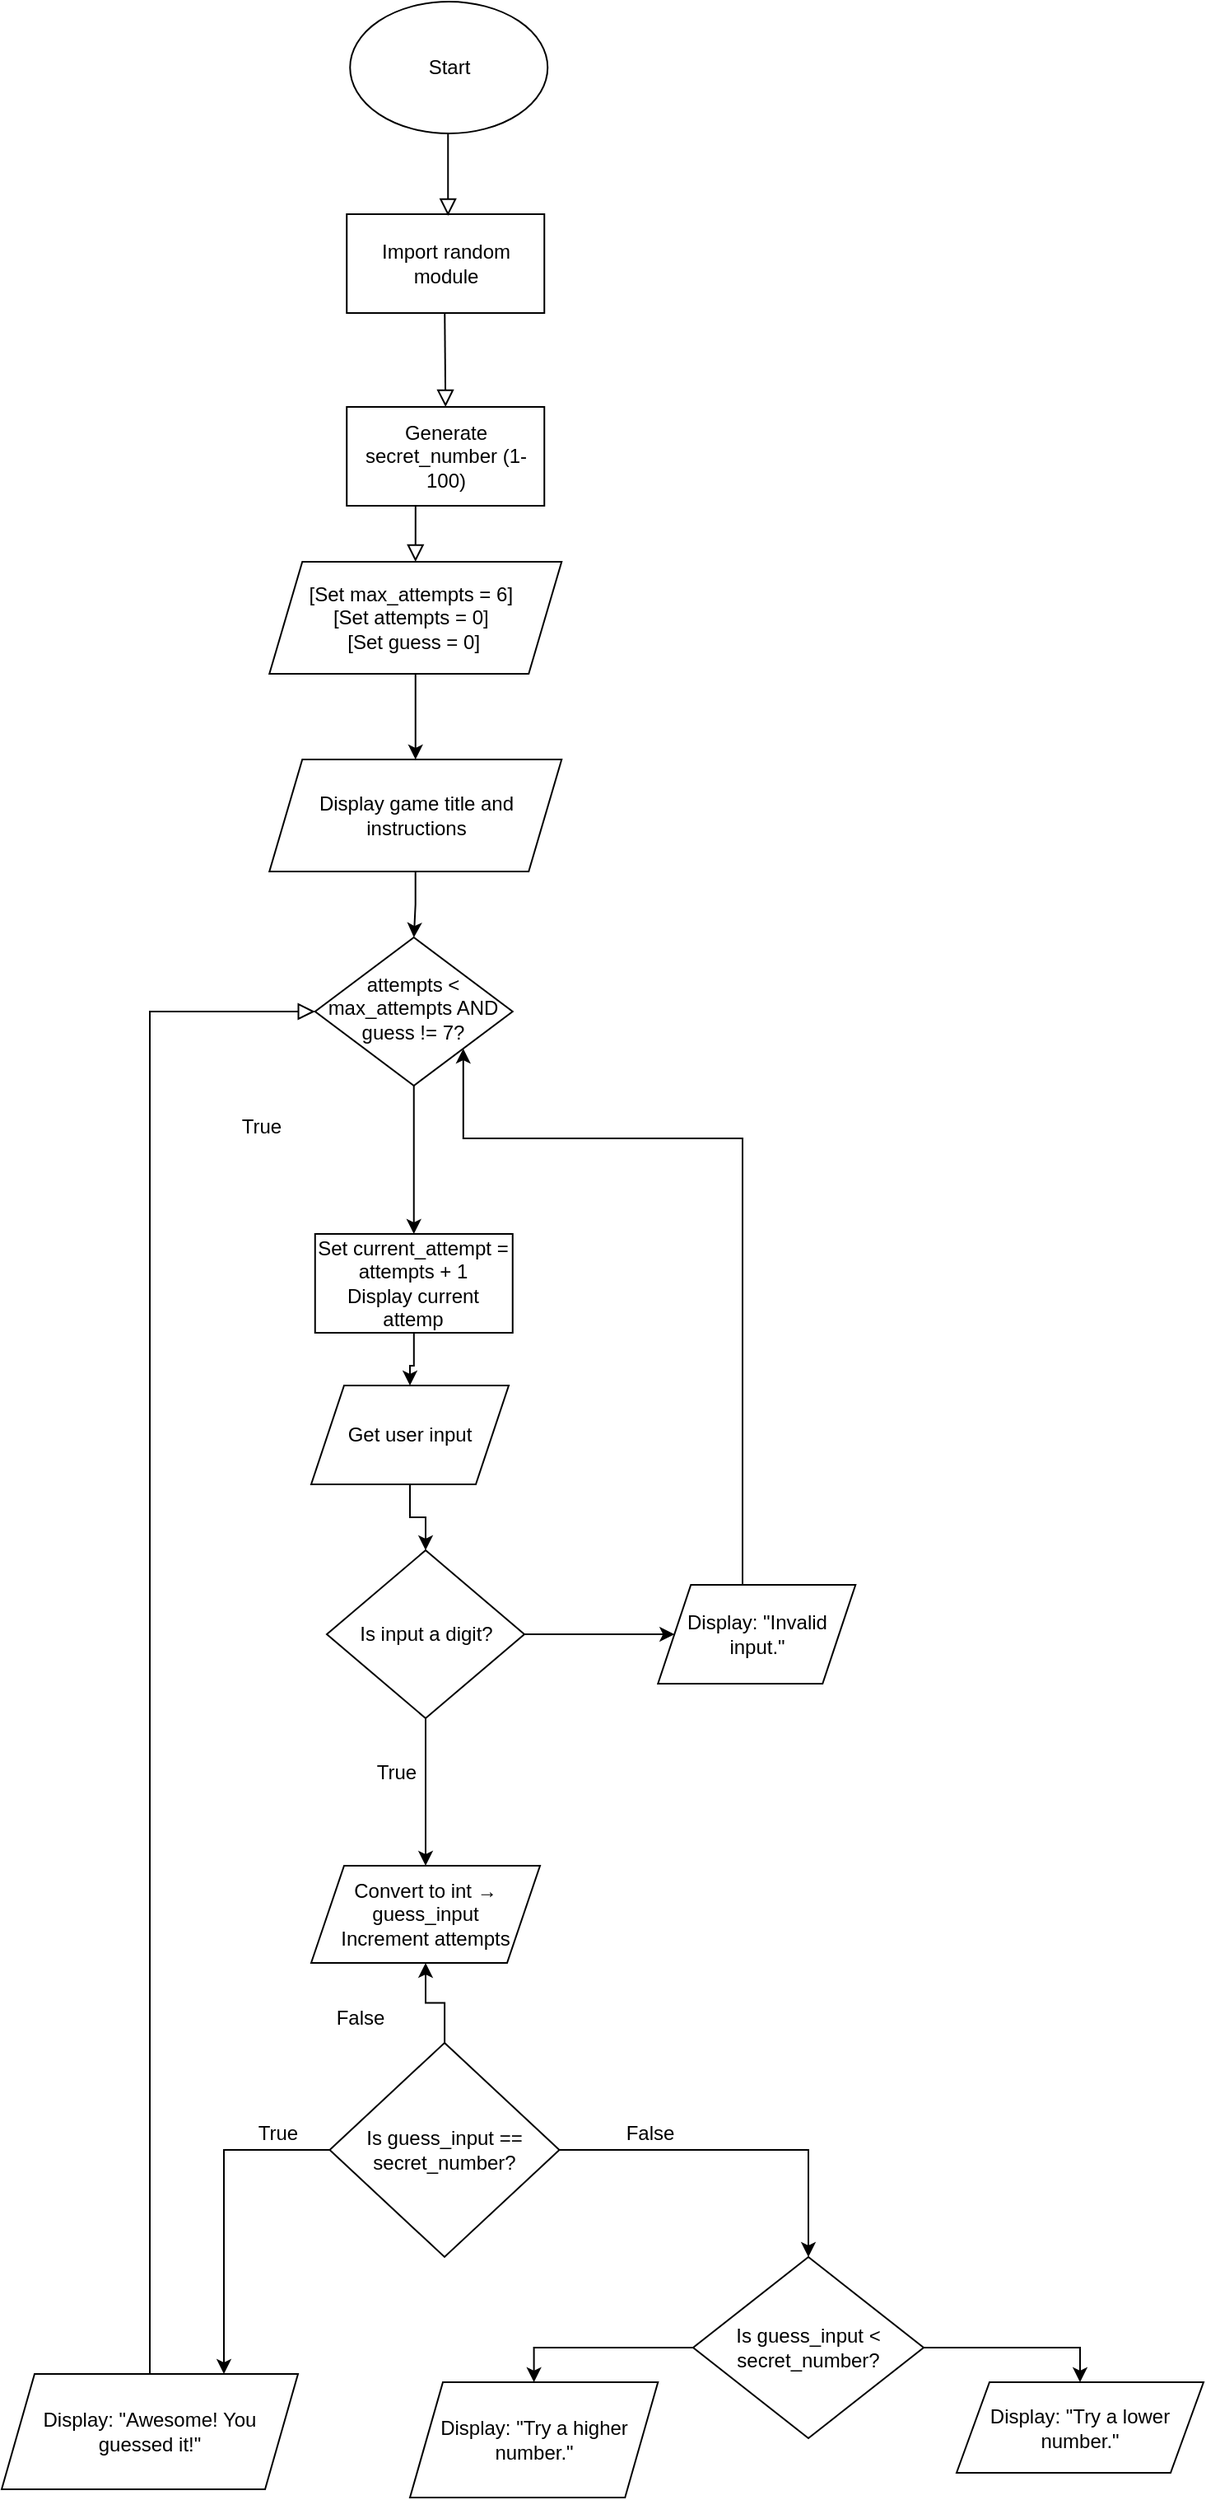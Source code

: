 <mxfile version="26.1.1">
  <diagram name="Page-1" id="0ilGx0-LzVXa4uGQeYYC">
    <mxGraphModel dx="2074" dy="2198" grid="1" gridSize="10" guides="1" tooltips="1" connect="1" arrows="1" fold="1" page="1" pageScale="1" pageWidth="850" pageHeight="1100" math="0" shadow="0">
      <root>
        <mxCell id="0" />
        <mxCell id="1" parent="0" />
        <mxCell id="G4udvpyZ8JozxQHb2qmP-2" value="Start" style="ellipse;whiteSpace=wrap;html=1;" vertex="1" parent="1">
          <mxGeometry x="231.62" y="-240" width="120" height="80" as="geometry" />
        </mxCell>
        <mxCell id="G4udvpyZ8JozxQHb2qmP-42" style="edgeStyle=orthogonalEdgeStyle;rounded=0;orthogonalLoop=1;jettySize=auto;html=1;" edge="1" parent="1" source="G4udvpyZ8JozxQHb2qmP-3" target="G4udvpyZ8JozxQHb2qmP-41">
          <mxGeometry relative="1" as="geometry" />
        </mxCell>
        <mxCell id="G4udvpyZ8JozxQHb2qmP-3" value="&lt;div&gt;[Set max_attempts = 6]&amp;nbsp;&amp;nbsp;&lt;/div&gt;&lt;div&gt;[Set attempts = 0]&amp;nbsp;&amp;nbsp;&lt;/div&gt;&lt;div&gt;[Set guess = 0]&amp;nbsp;&lt;/div&gt;" style="shape=parallelogram;perimeter=parallelogramPerimeter;whiteSpace=wrap;html=1;fixedSize=1;" vertex="1" parent="1">
          <mxGeometry x="182.62" y="100" width="177.5" height="68" as="geometry" />
        </mxCell>
        <mxCell id="G4udvpyZ8JozxQHb2qmP-4" value="" style="rounded=0;html=1;jettySize=auto;orthogonalLoop=1;fontSize=11;endArrow=block;endFill=0;endSize=8;strokeWidth=1;shadow=0;labelBackgroundColor=none;edgeStyle=orthogonalEdgeStyle;exitX=0.5;exitY=1;exitDx=0;exitDy=0;entryX=0.5;entryY=0;entryDx=0;entryDy=0;" edge="1" parent="1" source="G4udvpyZ8JozxQHb2qmP-16" target="G4udvpyZ8JozxQHb2qmP-3">
          <mxGeometry relative="1" as="geometry">
            <mxPoint x="290.62" y="58" as="sourcePoint" />
            <mxPoint x="280.62" y="118" as="targetPoint" />
          </mxGeometry>
        </mxCell>
        <mxCell id="G4udvpyZ8JozxQHb2qmP-47" style="edgeStyle=orthogonalEdgeStyle;rounded=0;orthogonalLoop=1;jettySize=auto;html=1;" edge="1" parent="1" source="G4udvpyZ8JozxQHb2qmP-5" target="G4udvpyZ8JozxQHb2qmP-13">
          <mxGeometry relative="1" as="geometry" />
        </mxCell>
        <mxCell id="G4udvpyZ8JozxQHb2qmP-5" value="attempts &amp;lt; max_attempts AND guess != 7?" style="rhombus;whiteSpace=wrap;html=1;shadow=0;fontFamily=Helvetica;fontSize=12;align=center;strokeWidth=1;spacing=6;spacingTop=-4;" vertex="1" parent="1">
          <mxGeometry x="210.37" y="328" width="120" height="90" as="geometry" />
        </mxCell>
        <mxCell id="G4udvpyZ8JozxQHb2qmP-11" value="True" style="text;strokeColor=none;align=center;fillColor=none;html=1;verticalAlign=middle;whiteSpace=wrap;rounded=0;" vertex="1" parent="1">
          <mxGeometry x="148" y="428" width="60" height="30" as="geometry" />
        </mxCell>
        <mxCell id="G4udvpyZ8JozxQHb2qmP-49" style="edgeStyle=orthogonalEdgeStyle;rounded=0;orthogonalLoop=1;jettySize=auto;html=1;" edge="1" parent="1" source="G4udvpyZ8JozxQHb2qmP-13" target="G4udvpyZ8JozxQHb2qmP-15">
          <mxGeometry relative="1" as="geometry" />
        </mxCell>
        <mxCell id="G4udvpyZ8JozxQHb2qmP-13" value="Set current_attempt = attempts + 1&lt;div&gt;Display current attemp&lt;/div&gt;" style="rounded=0;whiteSpace=wrap;html=1;" vertex="1" parent="1">
          <mxGeometry x="210.38" y="508" width="120" height="60" as="geometry" />
        </mxCell>
        <mxCell id="G4udvpyZ8JozxQHb2qmP-50" style="edgeStyle=orthogonalEdgeStyle;rounded=0;orthogonalLoop=1;jettySize=auto;html=1;entryX=0.5;entryY=0;entryDx=0;entryDy=0;" edge="1" parent="1" source="G4udvpyZ8JozxQHb2qmP-15" target="G4udvpyZ8JozxQHb2qmP-46">
          <mxGeometry relative="1" as="geometry" />
        </mxCell>
        <mxCell id="G4udvpyZ8JozxQHb2qmP-15" value="Get user input" style="shape=parallelogram;perimeter=parallelogramPerimeter;whiteSpace=wrap;html=1;fixedSize=1;" vertex="1" parent="1">
          <mxGeometry x="208" y="600" width="120" height="60" as="geometry" />
        </mxCell>
        <mxCell id="G4udvpyZ8JozxQHb2qmP-16" value="Generate secret_number (1-100)" style="rounded=0;whiteSpace=wrap;html=1;" vertex="1" parent="1">
          <mxGeometry x="229.62" y="6" width="120" height="60" as="geometry" />
        </mxCell>
        <mxCell id="G4udvpyZ8JozxQHb2qmP-53" style="edgeStyle=orthogonalEdgeStyle;rounded=0;orthogonalLoop=1;jettySize=auto;html=1;entryX=0.5;entryY=1;entryDx=0;entryDy=0;" edge="1" parent="1" source="G4udvpyZ8JozxQHb2qmP-18" target="G4udvpyZ8JozxQHb2qmP-51">
          <mxGeometry relative="1" as="geometry" />
        </mxCell>
        <mxCell id="G4udvpyZ8JozxQHb2qmP-56" style="edgeStyle=orthogonalEdgeStyle;rounded=0;orthogonalLoop=1;jettySize=auto;html=1;entryX=0.75;entryY=0;entryDx=0;entryDy=0;" edge="1" parent="1" source="G4udvpyZ8JozxQHb2qmP-18" target="G4udvpyZ8JozxQHb2qmP-21">
          <mxGeometry relative="1" as="geometry">
            <mxPoint x="160" y="1064" as="targetPoint" />
          </mxGeometry>
        </mxCell>
        <mxCell id="G4udvpyZ8JozxQHb2qmP-58" style="edgeStyle=orthogonalEdgeStyle;rounded=0;orthogonalLoop=1;jettySize=auto;html=1;entryX=0.5;entryY=0;entryDx=0;entryDy=0;" edge="1" parent="1" source="G4udvpyZ8JozxQHb2qmP-18" target="G4udvpyZ8JozxQHb2qmP-57">
          <mxGeometry relative="1" as="geometry">
            <mxPoint x="480" y="1064" as="targetPoint" />
          </mxGeometry>
        </mxCell>
        <mxCell id="G4udvpyZ8JozxQHb2qmP-18" value="Is guess_input == secret_number?" style="rhombus;whiteSpace=wrap;html=1;" vertex="1" parent="1">
          <mxGeometry x="219.25" y="999" width="139.5" height="130" as="geometry" />
        </mxCell>
        <mxCell id="G4udvpyZ8JozxQHb2qmP-21" value="Display: &quot;Awesome! You guessed it!&quot;" style="shape=parallelogram;perimeter=parallelogramPerimeter;whiteSpace=wrap;html=1;fixedSize=1;" vertex="1" parent="1">
          <mxGeometry x="20" y="1200" width="180" height="70" as="geometry" />
        </mxCell>
        <mxCell id="G4udvpyZ8JozxQHb2qmP-24" value="" style="rounded=0;html=1;jettySize=auto;orthogonalLoop=1;fontSize=11;endArrow=block;endFill=0;endSize=8;strokeWidth=1;shadow=0;labelBackgroundColor=none;edgeStyle=orthogonalEdgeStyle;exitX=0.5;exitY=0;exitDx=0;exitDy=0;entryX=0;entryY=0.5;entryDx=0;entryDy=0;" edge="1" parent="1" source="G4udvpyZ8JozxQHb2qmP-21" target="G4udvpyZ8JozxQHb2qmP-5">
          <mxGeometry relative="1" as="geometry">
            <mxPoint x="73" y="1038" as="sourcePoint" />
            <mxPoint x="120" y="510" as="targetPoint" />
          </mxGeometry>
        </mxCell>
        <mxCell id="G4udvpyZ8JozxQHb2qmP-26" value="Import random module" style="rounded=0;whiteSpace=wrap;html=1;" vertex="1" parent="1">
          <mxGeometry x="229.62" y="-111" width="120" height="60" as="geometry" />
        </mxCell>
        <mxCell id="G4udvpyZ8JozxQHb2qmP-27" value="" style="rounded=0;html=1;jettySize=auto;orthogonalLoop=1;fontSize=11;endArrow=block;endFill=0;endSize=8;strokeWidth=1;shadow=0;labelBackgroundColor=none;edgeStyle=orthogonalEdgeStyle;exitX=0.5;exitY=1;exitDx=0;exitDy=0;entryX=0.5;entryY=0;entryDx=0;entryDy=0;" edge="1" parent="1">
          <mxGeometry relative="1" as="geometry">
            <mxPoint x="291.12" y="-160" as="sourcePoint" />
            <mxPoint x="291.12" y="-110" as="targetPoint" />
          </mxGeometry>
        </mxCell>
        <mxCell id="G4udvpyZ8JozxQHb2qmP-28" value="" style="rounded=0;html=1;jettySize=auto;orthogonalLoop=1;fontSize=11;endArrow=block;endFill=0;endSize=8;strokeWidth=1;shadow=0;labelBackgroundColor=none;edgeStyle=orthogonalEdgeStyle;exitX=0.5;exitY=1;exitDx=0;exitDy=0;entryX=0.5;entryY=0;entryDx=0;entryDy=0;" edge="1" parent="1" target="G4udvpyZ8JozxQHb2qmP-16">
          <mxGeometry relative="1" as="geometry">
            <mxPoint x="289.12" y="-51" as="sourcePoint" />
            <mxPoint x="289.12" y="-1" as="targetPoint" />
          </mxGeometry>
        </mxCell>
        <mxCell id="G4udvpyZ8JozxQHb2qmP-34" value="True" style="text;strokeColor=none;align=center;fillColor=none;html=1;verticalAlign=middle;whiteSpace=wrap;rounded=0;" vertex="1" parent="1">
          <mxGeometry x="229.62" y="820" width="60" height="30" as="geometry" />
        </mxCell>
        <mxCell id="G4udvpyZ8JozxQHb2qmP-35" value="False" style="text;strokeColor=none;align=center;fillColor=none;html=1;verticalAlign=middle;whiteSpace=wrap;rounded=0;" vertex="1" parent="1">
          <mxGeometry x="208" y="969" width="60" height="30" as="geometry" />
        </mxCell>
        <mxCell id="G4udvpyZ8JozxQHb2qmP-39" value="True" style="text;strokeColor=none;align=center;fillColor=none;html=1;verticalAlign=middle;whiteSpace=wrap;rounded=0;" vertex="1" parent="1">
          <mxGeometry x="157.5" y="1039" width="60" height="30" as="geometry" />
        </mxCell>
        <mxCell id="G4udvpyZ8JozxQHb2qmP-40" value="False" style="text;strokeColor=none;align=center;fillColor=none;html=1;verticalAlign=middle;whiteSpace=wrap;rounded=0;" vertex="1" parent="1">
          <mxGeometry x="384" y="1039" width="60" height="30" as="geometry" />
        </mxCell>
        <mxCell id="G4udvpyZ8JozxQHb2qmP-43" style="edgeStyle=orthogonalEdgeStyle;rounded=0;orthogonalLoop=1;jettySize=auto;html=1;" edge="1" parent="1" source="G4udvpyZ8JozxQHb2qmP-41" target="G4udvpyZ8JozxQHb2qmP-5">
          <mxGeometry relative="1" as="geometry" />
        </mxCell>
        <mxCell id="G4udvpyZ8JozxQHb2qmP-41" value="Display game title and instructions" style="shape=parallelogram;perimeter=parallelogramPerimeter;whiteSpace=wrap;html=1;fixedSize=1;" vertex="1" parent="1">
          <mxGeometry x="182.62" y="220" width="177.5" height="68" as="geometry" />
        </mxCell>
        <mxCell id="G4udvpyZ8JozxQHb2qmP-52" style="edgeStyle=orthogonalEdgeStyle;rounded=0;orthogonalLoop=1;jettySize=auto;html=1;exitX=0.5;exitY=1;exitDx=0;exitDy=0;entryX=0.5;entryY=0;entryDx=0;entryDy=0;" edge="1" parent="1" source="G4udvpyZ8JozxQHb2qmP-46" target="G4udvpyZ8JozxQHb2qmP-51">
          <mxGeometry relative="1" as="geometry" />
        </mxCell>
        <mxCell id="G4udvpyZ8JozxQHb2qmP-65" style="edgeStyle=orthogonalEdgeStyle;rounded=0;orthogonalLoop=1;jettySize=auto;html=1;entryX=0;entryY=0.5;entryDx=0;entryDy=0;" edge="1" parent="1" source="G4udvpyZ8JozxQHb2qmP-46" target="G4udvpyZ8JozxQHb2qmP-64">
          <mxGeometry relative="1" as="geometry" />
        </mxCell>
        <mxCell id="G4udvpyZ8JozxQHb2qmP-46" value="Is input a digit?" style="rhombus;whiteSpace=wrap;html=1;" vertex="1" parent="1">
          <mxGeometry x="217.5" y="700" width="120" height="102" as="geometry" />
        </mxCell>
        <mxCell id="G4udvpyZ8JozxQHb2qmP-51" value="Convert to int → guess_input&lt;div&gt;Increment attempts&lt;/div&gt;" style="shape=parallelogram;perimeter=parallelogramPerimeter;whiteSpace=wrap;html=1;fixedSize=1;" vertex="1" parent="1">
          <mxGeometry x="208" y="891.5" width="139" height="59" as="geometry" />
        </mxCell>
        <mxCell id="G4udvpyZ8JozxQHb2qmP-59" style="edgeStyle=orthogonalEdgeStyle;rounded=0;orthogonalLoop=1;jettySize=auto;html=1;entryX=0.5;entryY=0;entryDx=0;entryDy=0;" edge="1" parent="1" source="G4udvpyZ8JozxQHb2qmP-57" target="G4udvpyZ8JozxQHb2qmP-60">
          <mxGeometry relative="1" as="geometry">
            <mxPoint x="360" y="1184" as="targetPoint" />
          </mxGeometry>
        </mxCell>
        <mxCell id="G4udvpyZ8JozxQHb2qmP-62" style="edgeStyle=orthogonalEdgeStyle;rounded=0;orthogonalLoop=1;jettySize=auto;html=1;entryX=0.5;entryY=0;entryDx=0;entryDy=0;" edge="1" parent="1" source="G4udvpyZ8JozxQHb2qmP-57" target="G4udvpyZ8JozxQHb2qmP-61">
          <mxGeometry relative="1" as="geometry">
            <mxPoint x="650" y="1184" as="targetPoint" />
          </mxGeometry>
        </mxCell>
        <mxCell id="G4udvpyZ8JozxQHb2qmP-57" value="Is guess_input &lt; secret_number?" style="rhombus;whiteSpace=wrap;html=1;" vertex="1" parent="1">
          <mxGeometry x="440" y="1129" width="140" height="110" as="geometry" />
        </mxCell>
        <mxCell id="G4udvpyZ8JozxQHb2qmP-60" value="Display: &quot;Try a higher number.&quot;" style="shape=parallelogram;perimeter=parallelogramPerimeter;whiteSpace=wrap;html=1;fixedSize=1;" vertex="1" parent="1">
          <mxGeometry x="268" y="1205" width="150.63" height="70" as="geometry" />
        </mxCell>
        <mxCell id="G4udvpyZ8JozxQHb2qmP-61" value="Display: &quot;Try a lower number.&quot;" style="shape=parallelogram;perimeter=parallelogramPerimeter;whiteSpace=wrap;html=1;fixedSize=1;" vertex="1" parent="1">
          <mxGeometry x="600" y="1205" width="150" height="55" as="geometry" />
        </mxCell>
        <mxCell id="G4udvpyZ8JozxQHb2qmP-66" style="edgeStyle=orthogonalEdgeStyle;rounded=0;orthogonalLoop=1;jettySize=auto;html=1;entryX=1;entryY=1;entryDx=0;entryDy=0;" edge="1" parent="1" source="G4udvpyZ8JozxQHb2qmP-64" target="G4udvpyZ8JozxQHb2qmP-5">
          <mxGeometry relative="1" as="geometry">
            <mxPoint x="478.63" y="450" as="targetPoint" />
            <Array as="points">
              <mxPoint x="470" y="450" />
              <mxPoint x="300" y="450" />
            </Array>
          </mxGeometry>
        </mxCell>
        <mxCell id="G4udvpyZ8JozxQHb2qmP-64" value="Display: &quot;Invalid input.&quot;" style="shape=parallelogram;perimeter=parallelogramPerimeter;whiteSpace=wrap;html=1;fixedSize=1;" vertex="1" parent="1">
          <mxGeometry x="418.63" y="721" width="120" height="60" as="geometry" />
        </mxCell>
      </root>
    </mxGraphModel>
  </diagram>
</mxfile>
